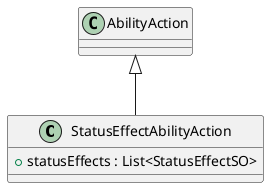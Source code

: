 @startuml
class StatusEffectAbilityAction {
    + statusEffects : List<StatusEffectSO>
}
AbilityAction <|-- StatusEffectAbilityAction
@enduml
